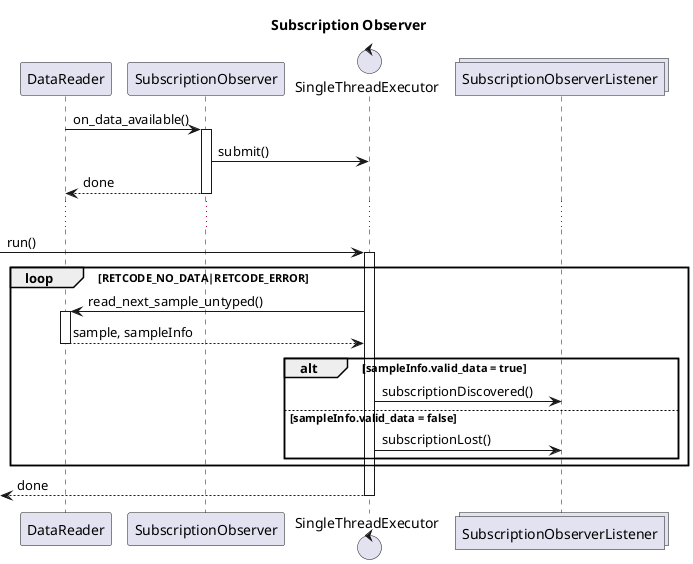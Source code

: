 @startuml
title Subscription Observer

participant DataReader
participant SubscriptionObserver
control SingleThreadExecutor
collections SubscriptionObserverListener

DataReader -> SubscriptionObserver: on_data_available()
activate SubscriptionObserver

SubscriptionObserver -> SingleThreadExecutor: submit()
SubscriptionObserver --> DataReader: done
deactivate SubscriptionObserver
...
[-> SingleThreadExecutor: run()
activate SingleThreadExecutor
loop RETCODE_NO_DATA|RETCODE_ERROR

  SingleThreadExecutor -> DataReader: read_next_sample_untyped()
  activate DataReader
  DataReader --> SingleThreadExecutor: sample, sampleInfo
  deactivate DataReader

  alt sampleInfo.valid_data = true
    SingleThreadExecutor -> SubscriptionObserverListener: subscriptionDiscovered()
  else sampleInfo.valid_data = false
    SingleThreadExecutor -> SubscriptionObserverListener: subscriptionLost()
  end
end
[<-- SingleThreadExecutor: done
deactivate SingleThreadExecutor
@enduml
